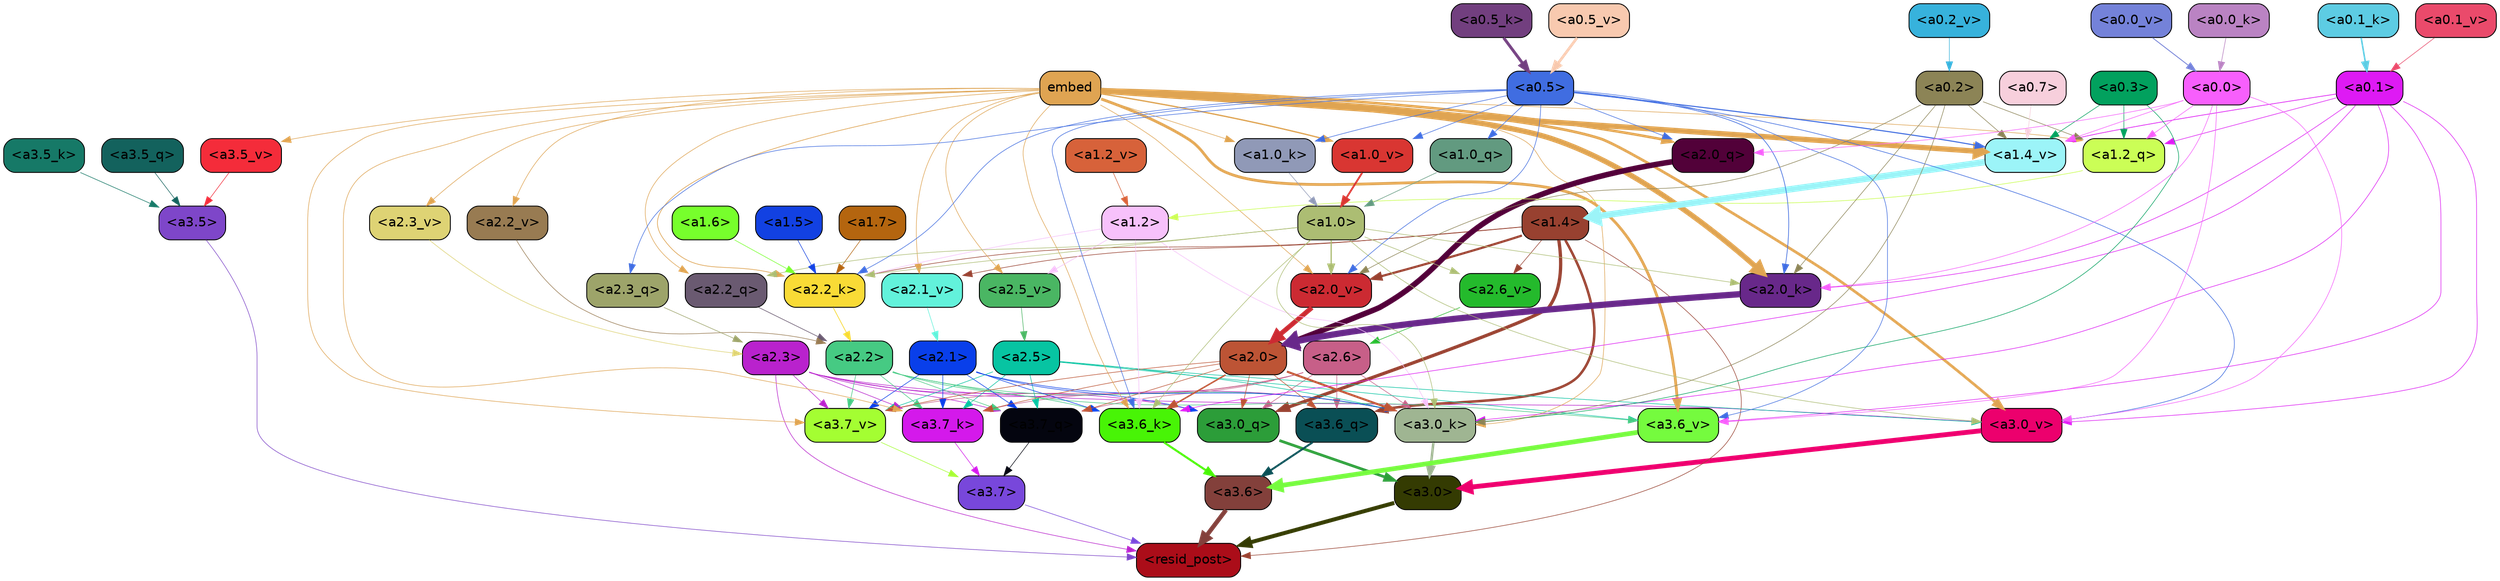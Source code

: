 strict digraph "" {
	graph [bgcolor=transparent,
		layout=dot,
		overlap=false,
		splines=true
	];
	"<a3.7>"	[color=black,
		fillcolor="#7847db",
		fontname=Helvetica,
		shape=box,
		style="filled, rounded"];
	"<resid_post>"	[color=black,
		fillcolor="#ab0d19",
		fontname=Helvetica,
		shape=box,
		style="filled, rounded"];
	"<a3.7>" -> "<resid_post>"	[color="#7847db",
		penwidth=0.6];
	"<a3.6>"	[color=black,
		fillcolor="#83403b",
		fontname=Helvetica,
		shape=box,
		style="filled, rounded"];
	"<a3.6>" -> "<resid_post>"	[color="#83403b",
		penwidth=4.670643210411072];
	"<a3.5>"	[color=black,
		fillcolor="#7e46c9",
		fontname=Helvetica,
		shape=box,
		style="filled, rounded"];
	"<a3.5>" -> "<resid_post>"	[color="#7e46c9",
		penwidth=0.6];
	"<a3.0>"	[color=black,
		fillcolor="#343b02",
		fontname=Helvetica,
		shape=box,
		style="filled, rounded"];
	"<a3.0>" -> "<resid_post>"	[color="#343b02",
		penwidth=4.246885180473328];
	"<a2.3>"	[color=black,
		fillcolor="#b922cd",
		fontname=Helvetica,
		shape=box,
		style="filled, rounded"];
	"<a2.3>" -> "<resid_post>"	[color="#b922cd",
		penwidth=0.6];
	"<a3.7_q>"	[color=black,
		fillcolor="#04050f",
		fontname=Helvetica,
		shape=box,
		style="filled, rounded"];
	"<a2.3>" -> "<a3.7_q>"	[color="#b922cd",
		penwidth=0.6];
	"<a3.0_q>"	[color=black,
		fillcolor="#2c9d39",
		fontname=Helvetica,
		shape=box,
		style="filled, rounded"];
	"<a2.3>" -> "<a3.0_q>"	[color="#b922cd",
		penwidth=0.6];
	"<a3.7_k>"	[color=black,
		fillcolor="#d419eb",
		fontname=Helvetica,
		shape=box,
		style="filled, rounded"];
	"<a2.3>" -> "<a3.7_k>"	[color="#b922cd",
		penwidth=0.6];
	"<a3.0_k>"	[color=black,
		fillcolor="#9fb592",
		fontname=Helvetica,
		shape=box,
		style="filled, rounded"];
	"<a2.3>" -> "<a3.0_k>"	[color="#b922cd",
		penwidth=0.6];
	"<a3.7_v>"	[color=black,
		fillcolor="#a4fe32",
		fontname=Helvetica,
		shape=box,
		style="filled, rounded"];
	"<a2.3>" -> "<a3.7_v>"	[color="#b922cd",
		penwidth=0.6];
	"<a3.0_v>"	[color=black,
		fillcolor="#ec006d",
		fontname=Helvetica,
		shape=box,
		style="filled, rounded"];
	"<a2.3>" -> "<a3.0_v>"	[color="#b922cd",
		penwidth=0.6];
	"<a1.4>"	[color=black,
		fillcolor="#984130",
		fontname=Helvetica,
		shape=box,
		style="filled, rounded"];
	"<a1.4>" -> "<resid_post>"	[color="#984130",
		penwidth=0.6];
	"<a3.6_q>"	[color=black,
		fillcolor="#0a4f55",
		fontname=Helvetica,
		shape=box,
		style="filled, rounded"];
	"<a1.4>" -> "<a3.6_q>"	[color="#984130",
		penwidth=2.6487714648246765];
	"<a1.4>" -> "<a3.0_q>"	[color="#984130",
		penwidth=3.477886103093624];
	"<a2.2_k>"	[color=black,
		fillcolor="#f9db36",
		fontname=Helvetica,
		shape=box,
		style="filled, rounded"];
	"<a1.4>" -> "<a2.2_k>"	[color="#984130",
		penwidth=0.6];
	"<a2.6_v>"	[color=black,
		fillcolor="#24ba2c",
		fontname=Helvetica,
		shape=box,
		style="filled, rounded"];
	"<a1.4>" -> "<a2.6_v>"	[color="#984130",
		penwidth=0.6];
	"<a2.1_v>"	[color=black,
		fillcolor="#62f2db",
		fontname=Helvetica,
		shape=box,
		style="filled, rounded"];
	"<a1.4>" -> "<a2.1_v>"	[color="#984130",
		penwidth=0.6];
	"<a2.0_v>"	[color=black,
		fillcolor="#cc2a32",
		fontname=Helvetica,
		shape=box,
		style="filled, rounded"];
	"<a1.4>" -> "<a2.0_v>"	[color="#984130",
		penwidth=2.3358620405197144];
	"<a3.7_q>" -> "<a3.7>"	[color="#04050f",
		penwidth=0.6];
	"<a3.6_q>" -> "<a3.6>"	[color="#0a4f55",
		penwidth=2.03758105635643];
	"<a3.5_q>"	[color=black,
		fillcolor="#13625d",
		fontname=Helvetica,
		shape=box,
		style="filled, rounded"];
	"<a3.5_q>" -> "<a3.5>"	[color="#13625d",
		penwidth=0.6];
	"<a3.0_q>" -> "<a3.0>"	[color="#2c9d39",
		penwidth=2.8638100624084473];
	"<a3.7_k>" -> "<a3.7>"	[color="#d419eb",
		penwidth=0.6];
	"<a3.6_k>"	[color=black,
		fillcolor="#48f406",
		fontname=Helvetica,
		shape=box,
		style="filled, rounded"];
	"<a3.6_k>" -> "<a3.6>"	[color="#48f406",
		penwidth=2.174198240041733];
	"<a3.5_k>"	[color=black,
		fillcolor="#167967",
		fontname=Helvetica,
		shape=box,
		style="filled, rounded"];
	"<a3.5_k>" -> "<a3.5>"	[color="#167967",
		penwidth=0.6];
	"<a3.0_k>" -> "<a3.0>"	[color="#9fb592",
		penwidth=2.6274144649505615];
	"<a3.7_v>" -> "<a3.7>"	[color="#a4fe32",
		penwidth=0.6];
	"<a3.6_v>"	[color=black,
		fillcolor="#75fb3e",
		fontname=Helvetica,
		shape=box,
		style="filled, rounded"];
	"<a3.6_v>" -> "<a3.6>"	[color="#75fb3e",
		penwidth=5.002329230308533];
	"<a3.5_v>"	[color=black,
		fillcolor="#f42c3a",
		fontname=Helvetica,
		shape=box,
		style="filled, rounded"];
	"<a3.5_v>" -> "<a3.5>"	[color="#f42c3a",
		penwidth=0.6];
	"<a3.0_v>" -> "<a3.0>"	[color="#ec006d",
		penwidth=5.188832879066467];
	"<a2.6>"	[color=black,
		fillcolor="#c75f88",
		fontname=Helvetica,
		shape=box,
		style="filled, rounded"];
	"<a2.6>" -> "<a3.7_q>"	[color="#c75f88",
		penwidth=0.6];
	"<a2.6>" -> "<a3.6_q>"	[color="#c75f88",
		penwidth=0.6];
	"<a2.6>" -> "<a3.0_q>"	[color="#c75f88",
		penwidth=0.6];
	"<a2.6>" -> "<a3.7_k>"	[color="#c75f88",
		penwidth=0.6];
	"<a2.6>" -> "<a3.0_k>"	[color="#c75f88",
		penwidth=0.6];
	"<a2.6>" -> "<a3.7_v>"	[color="#c75f88",
		penwidth=0.6];
	"<a2.5>"	[color=black,
		fillcolor="#07c4a2",
		fontname=Helvetica,
		shape=box,
		style="filled, rounded"];
	"<a2.5>" -> "<a3.7_q>"	[color="#07c4a2",
		penwidth=0.6];
	"<a2.5>" -> "<a3.7_k>"	[color="#07c4a2",
		penwidth=0.6];
	"<a2.5>" -> "<a3.0_k>"	[color="#07c4a2",
		penwidth=0.6];
	"<a2.5>" -> "<a3.7_v>"	[color="#07c4a2",
		penwidth=0.6];
	"<a2.5>" -> "<a3.6_v>"	[color="#07c4a2",
		penwidth=0.6];
	"<a2.5>" -> "<a3.0_v>"	[color="#07c4a2",
		penwidth=0.6];
	"<a2.2>"	[color=black,
		fillcolor="#46ca83",
		fontname=Helvetica,
		shape=box,
		style="filled, rounded"];
	"<a2.2>" -> "<a3.7_q>"	[color="#46ca83",
		penwidth=0.6];
	"<a2.2>" -> "<a3.7_k>"	[color="#46ca83",
		penwidth=0.6];
	"<a2.2>" -> "<a3.6_k>"	[color="#46ca83",
		penwidth=0.6];
	"<a2.2>" -> "<a3.0_k>"	[color="#46ca83",
		penwidth=0.6];
	"<a2.2>" -> "<a3.7_v>"	[color="#46ca83",
		penwidth=0.6];
	"<a2.2>" -> "<a3.6_v>"	[color="#46ca83",
		penwidth=0.6];
	"<a2.1>"	[color=black,
		fillcolor="#093fea",
		fontname=Helvetica,
		shape=box,
		style="filled, rounded"];
	"<a2.1>" -> "<a3.7_q>"	[color="#093fea",
		penwidth=0.6];
	"<a2.1>" -> "<a3.0_q>"	[color="#093fea",
		penwidth=0.6];
	"<a2.1>" -> "<a3.7_k>"	[color="#093fea",
		penwidth=0.6];
	"<a2.1>" -> "<a3.6_k>"	[color="#093fea",
		penwidth=0.6];
	"<a2.1>" -> "<a3.0_k>"	[color="#093fea",
		penwidth=0.6];
	"<a2.1>" -> "<a3.7_v>"	[color="#093fea",
		penwidth=0.6];
	"<a2.0>"	[color=black,
		fillcolor="#bd5435",
		fontname=Helvetica,
		shape=box,
		style="filled, rounded"];
	"<a2.0>" -> "<a3.7_q>"	[color="#bd5435",
		penwidth=0.6];
	"<a2.0>" -> "<a3.6_q>"	[color="#bd5435",
		penwidth=0.6];
	"<a2.0>" -> "<a3.0_q>"	[color="#bd5435",
		penwidth=0.6];
	"<a2.0>" -> "<a3.7_k>"	[color="#bd5435",
		penwidth=0.6];
	"<a2.0>" -> "<a3.6_k>"	[color="#bd5435",
		penwidth=1.5417278409004211];
	"<a2.0>" -> "<a3.0_k>"	[color="#bd5435",
		penwidth=2.23091459274292];
	"<a2.0>" -> "<a3.7_v>"	[color="#bd5435",
		penwidth=0.6];
	embed	[color=black,
		fillcolor="#dfa452",
		fontname=Helvetica,
		shape=box,
		style="filled, rounded"];
	embed -> "<a3.7_k>"	[color="#dfa452",
		penwidth=0.6];
	embed -> "<a3.6_k>"	[color="#dfa452",
		penwidth=0.6];
	embed -> "<a3.0_k>"	[color="#dfa452",
		penwidth=0.6];
	embed -> "<a3.7_v>"	[color="#dfa452",
		penwidth=0.6];
	embed -> "<a3.6_v>"	[color="#dfa452",
		penwidth=2.9511587619781494];
	embed -> "<a3.5_v>"	[color="#dfa452",
		penwidth=0.6];
	embed -> "<a3.0_v>"	[color="#dfa452",
		penwidth=2.8577730655670166];
	"<a2.2_q>"	[color=black,
		fillcolor="#6a5a71",
		fontname=Helvetica,
		shape=box,
		style="filled, rounded"];
	embed -> "<a2.2_q>"	[color="#dfa452",
		penwidth=0.6];
	"<a2.0_q>"	[color=black,
		fillcolor="#520139",
		fontname=Helvetica,
		shape=box,
		style="filled, rounded"];
	embed -> "<a2.0_q>"	[color="#dfa452",
		penwidth=2.7340729534626007];
	embed -> "<a2.2_k>"	[color="#dfa452",
		penwidth=0.69573974609375];
	"<a2.0_k>"	[color=black,
		fillcolor="#68288a",
		fontname=Helvetica,
		shape=box,
		style="filled, rounded"];
	embed -> "<a2.0_k>"	[color="#dfa452",
		penwidth=5.629883050918579];
	"<a2.5_v>"	[color=black,
		fillcolor="#4ab663",
		fontname=Helvetica,
		shape=box,
		style="filled, rounded"];
	embed -> "<a2.5_v>"	[color="#dfa452",
		penwidth=0.6];
	"<a2.3_v>"	[color=black,
		fillcolor="#ded374",
		fontname=Helvetica,
		shape=box,
		style="filled, rounded"];
	embed -> "<a2.3_v>"	[color="#dfa452",
		penwidth=0.6];
	"<a2.2_v>"	[color=black,
		fillcolor="#987b52",
		fontname=Helvetica,
		shape=box,
		style="filled, rounded"];
	embed -> "<a2.2_v>"	[color="#dfa452",
		penwidth=0.6];
	embed -> "<a2.1_v>"	[color="#dfa452",
		penwidth=0.6];
	embed -> "<a2.0_v>"	[color="#dfa452",
		penwidth=0.6];
	"<a1.2_q>"	[color=black,
		fillcolor="#cbfe56",
		fontname=Helvetica,
		shape=box,
		style="filled, rounded"];
	embed -> "<a1.2_q>"	[color="#dfa452",
		penwidth=0.6];
	"<a1.0_k>"	[color=black,
		fillcolor="#9099b7",
		fontname=Helvetica,
		shape=box,
		style="filled, rounded"];
	embed -> "<a1.0_k>"	[color="#dfa452",
		penwidth=0.6];
	"<a1.4_v>"	[color=black,
		fillcolor="#9cf4f8",
		fontname=Helvetica,
		shape=box,
		style="filled, rounded"];
	embed -> "<a1.4_v>"	[color="#dfa452",
		penwidth=5.6260271072387695];
	"<a1.0_v>"	[color=black,
		fillcolor="#d93632",
		fontname=Helvetica,
		shape=box,
		style="filled, rounded"];
	embed -> "<a1.0_v>"	[color="#dfa452",
		penwidth=1.3646823167800903];
	"<a1.2>"	[color=black,
		fillcolor="#f7c1fb",
		fontname=Helvetica,
		shape=box,
		style="filled, rounded"];
	"<a1.2>" -> "<a3.6_k>"	[color="#f7c1fb",
		penwidth=0.6];
	"<a1.2>" -> "<a3.0_k>"	[color="#f7c1fb",
		penwidth=0.6];
	"<a1.2>" -> "<a2.2_k>"	[color="#f7c1fb",
		penwidth=0.6];
	"<a1.2>" -> "<a2.5_v>"	[color="#f7c1fb",
		penwidth=0.6];
	"<a1.0>"	[color=black,
		fillcolor="#acbd73",
		fontname=Helvetica,
		shape=box,
		style="filled, rounded"];
	"<a1.0>" -> "<a3.6_k>"	[color="#acbd73",
		penwidth=0.6];
	"<a1.0>" -> "<a3.0_k>"	[color="#acbd73",
		penwidth=0.6];
	"<a1.0>" -> "<a3.0_v>"	[color="#acbd73",
		penwidth=0.6];
	"<a1.0>" -> "<a2.2_q>"	[color="#acbd73",
		penwidth=0.6];
	"<a1.0>" -> "<a2.2_k>"	[color="#acbd73",
		penwidth=0.6];
	"<a1.0>" -> "<a2.0_k>"	[color="#acbd73",
		penwidth=0.6];
	"<a1.0>" -> "<a2.6_v>"	[color="#acbd73",
		penwidth=0.6];
	"<a1.0>" -> "<a2.0_v>"	[color="#acbd73",
		penwidth=1.3103609085083008];
	"<a0.5>"	[color=black,
		fillcolor="#406de1",
		fontname=Helvetica,
		shape=box,
		style="filled, rounded"];
	"<a0.5>" -> "<a3.6_k>"	[color="#406de1",
		penwidth=0.6];
	"<a0.5>" -> "<a3.6_v>"	[color="#406de1",
		penwidth=0.6];
	"<a0.5>" -> "<a3.0_v>"	[color="#406de1",
		penwidth=0.6446345448493958];
	"<a2.3_q>"	[color=black,
		fillcolor="#9da46a",
		fontname=Helvetica,
		shape=box,
		style="filled, rounded"];
	"<a0.5>" -> "<a2.3_q>"	[color="#406de1",
		penwidth=0.6];
	"<a0.5>" -> "<a2.0_q>"	[color="#406de1",
		penwidth=0.6];
	"<a0.5>" -> "<a2.2_k>"	[color="#406de1",
		penwidth=0.6];
	"<a0.5>" -> "<a2.0_k>"	[color="#406de1",
		penwidth=0.7065601348876953];
	"<a0.5>" -> "<a2.0_v>"	[color="#406de1",
		penwidth=0.6];
	"<a1.0_q>"	[color=black,
		fillcolor="#629a80",
		fontname=Helvetica,
		shape=box,
		style="filled, rounded"];
	"<a0.5>" -> "<a1.0_q>"	[color="#406de1",
		penwidth=0.6];
	"<a0.5>" -> "<a1.0_k>"	[color="#406de1",
		penwidth=0.6];
	"<a0.5>" -> "<a1.4_v>"	[color="#406de1",
		penwidth=1.1228110790252686];
	"<a0.5>" -> "<a1.0_v>"	[color="#406de1",
		penwidth=0.6];
	"<a0.1>"	[color=black,
		fillcolor="#de1af4",
		fontname=Helvetica,
		shape=box,
		style="filled, rounded"];
	"<a0.1>" -> "<a3.6_k>"	[color="#de1af4",
		penwidth=0.6];
	"<a0.1>" -> "<a3.0_k>"	[color="#de1af4",
		penwidth=0.6];
	"<a0.1>" -> "<a3.6_v>"	[color="#de1af4",
		penwidth=0.6];
	"<a0.1>" -> "<a3.0_v>"	[color="#de1af4",
		penwidth=0.6];
	"<a0.1>" -> "<a2.0_k>"	[color="#de1af4",
		penwidth=0.6];
	"<a0.1>" -> "<a1.2_q>"	[color="#de1af4",
		penwidth=0.6];
	"<a0.1>" -> "<a1.4_v>"	[color="#de1af4",
		penwidth=0.7182521820068359];
	"<a0.3>"	[color=black,
		fillcolor="#02a15e",
		fontname=Helvetica,
		shape=box,
		style="filled, rounded"];
	"<a0.3>" -> "<a3.0_k>"	[color="#02a15e",
		penwidth=0.6];
	"<a0.3>" -> "<a1.2_q>"	[color="#02a15e",
		penwidth=0.6];
	"<a0.3>" -> "<a1.4_v>"	[color="#02a15e",
		penwidth=0.6];
	"<a0.2>"	[color=black,
		fillcolor="#8c8456",
		fontname=Helvetica,
		shape=box,
		style="filled, rounded"];
	"<a0.2>" -> "<a3.0_k>"	[color="#8c8456",
		penwidth=0.6];
	"<a0.2>" -> "<a2.0_k>"	[color="#8c8456",
		penwidth=0.6];
	"<a0.2>" -> "<a2.0_v>"	[color="#8c8456",
		penwidth=0.6];
	"<a0.2>" -> "<a1.2_q>"	[color="#8c8456",
		penwidth=0.6];
	"<a0.2>" -> "<a1.4_v>"	[color="#8c8456",
		penwidth=0.6];
	"<a0.0>"	[color=black,
		fillcolor="#f75ffc",
		fontname=Helvetica,
		shape=box,
		style="filled, rounded"];
	"<a0.0>" -> "<a3.6_v>"	[color="#f75ffc",
		penwidth=0.6];
	"<a0.0>" -> "<a3.0_v>"	[color="#f75ffc",
		penwidth=0.6];
	"<a0.0>" -> "<a2.0_q>"	[color="#f75ffc",
		penwidth=0.6];
	"<a0.0>" -> "<a2.0_k>"	[color="#f75ffc",
		penwidth=0.6];
	"<a0.0>" -> "<a1.2_q>"	[color="#f75ffc",
		penwidth=0.6];
	"<a0.0>" -> "<a1.4_v>"	[color="#f75ffc",
		penwidth=0.6];
	"<a2.3_q>" -> "<a2.3>"	[color="#9da46a",
		penwidth=0.6];
	"<a2.2_q>" -> "<a2.2>"	[color="#6a5a71",
		penwidth=0.6407594680786133];
	"<a2.0_q>" -> "<a2.0>"	[color="#520139",
		penwidth=5.885338068008423];
	"<a2.2_k>" -> "<a2.2>"	[color="#f9db36",
		penwidth=0.7811911106109619];
	"<a2.0_k>" -> "<a2.0>"	[color="#68288a",
		penwidth=6.657835483551025];
	"<a2.6_v>" -> "<a2.6>"	[color="#24ba2c",
		penwidth=0.6];
	"<a2.5_v>" -> "<a2.5>"	[color="#4ab663",
		penwidth=0.6];
	"<a2.3_v>" -> "<a2.3>"	[color="#ded374",
		penwidth=0.6];
	"<a2.2_v>" -> "<a2.2>"	[color="#987b52",
		penwidth=0.6];
	"<a2.1_v>" -> "<a2.1>"	[color="#62f2db",
		penwidth=0.6];
	"<a2.0_v>" -> "<a2.0>"	[color="#cc2a32",
		penwidth=5.070239782333374];
	"<a1.7>"	[color=black,
		fillcolor="#b4650f",
		fontname=Helvetica,
		shape=box,
		style="filled, rounded"];
	"<a1.7>" -> "<a2.2_k>"	[color="#b4650f",
		penwidth=0.6];
	"<a1.6>"	[color=black,
		fillcolor="#77ff2c",
		fontname=Helvetica,
		shape=box,
		style="filled, rounded"];
	"<a1.6>" -> "<a2.2_k>"	[color="#77ff2c",
		penwidth=0.6];
	"<a1.5>"	[color=black,
		fillcolor="#1241e2",
		fontname=Helvetica,
		shape=box,
		style="filled, rounded"];
	"<a1.5>" -> "<a2.2_k>"	[color="#1241e2",
		penwidth=0.6];
	"<a1.2_q>" -> "<a1.2>"	[color="#cbfe56",
		penwidth=0.6509807109832764];
	"<a1.0_q>" -> "<a1.0>"	[color="#629a80",
		penwidth=0.6];
	"<a1.0_k>" -> "<a1.0>"	[color="#9099b7",
		penwidth=0.6];
	"<a1.4_v>" -> "<a1.4>"	[color="#9cf4f8",
		penwidth=6.8020641803741455];
	"<a1.2_v>"	[color=black,
		fillcolor="#d7623a",
		fontname=Helvetica,
		shape=box,
		style="filled, rounded"];
	"<a1.2_v>" -> "<a1.2>"	[color="#d7623a",
		penwidth=0.6];
	"<a1.0_v>" -> "<a1.0>"	[color="#d93632",
		penwidth=1.9194684028625488];
	"<a0.7>"	[color=black,
		fillcolor="#f7cfdc",
		fontname=Helvetica,
		shape=box,
		style="filled, rounded"];
	"<a0.7>" -> "<a1.4_v>"	[color="#f7cfdc",
		penwidth=0.6];
	"<a0.5_k>"	[color=black,
		fillcolor="#723f7f",
		fontname=Helvetica,
		shape=box,
		style="filled, rounded"];
	"<a0.5_k>" -> "<a0.5>"	[color="#723f7f",
		penwidth=3.0673399455845356];
	"<a0.1_k>"	[color=black,
		fillcolor="#5dcce3",
		fontname=Helvetica,
		shape=box,
		style="filled, rounded"];
	"<a0.1_k>" -> "<a0.1>"	[color="#5dcce3",
		penwidth=1.5990318059921265];
	"<a0.0_k>"	[color=black,
		fillcolor="#ba83c3",
		fontname=Helvetica,
		shape=box,
		style="filled, rounded"];
	"<a0.0_k>" -> "<a0.0>"	[color="#ba83c3",
		penwidth=0.6266229152679443];
	"<a0.5_v>"	[color=black,
		fillcolor="#f8c9af",
		fontname=Helvetica,
		shape=box,
		style="filled, rounded"];
	"<a0.5_v>" -> "<a0.5>"	[color="#f8c9af",
		penwidth=2.801039695739746];
	"<a0.2_v>"	[color=black,
		fillcolor="#37b2dc",
		fontname=Helvetica,
		shape=box,
		style="filled, rounded"];
	"<a0.2_v>" -> "<a0.2>"	[color="#37b2dc",
		penwidth=0.6];
	"<a0.1_v>"	[color=black,
		fillcolor="#ea4a6b",
		fontname=Helvetica,
		shape=box,
		style="filled, rounded"];
	"<a0.1_v>" -> "<a0.1>"	[color="#ea4a6b",
		penwidth=0.6];
	"<a0.0_v>"	[color=black,
		fillcolor="#7482d9",
		fontname=Helvetica,
		shape=box,
		style="filled, rounded"];
	"<a0.0_v>" -> "<a0.0>"	[color="#7482d9",
		penwidth=0.8729791641235352];
}
